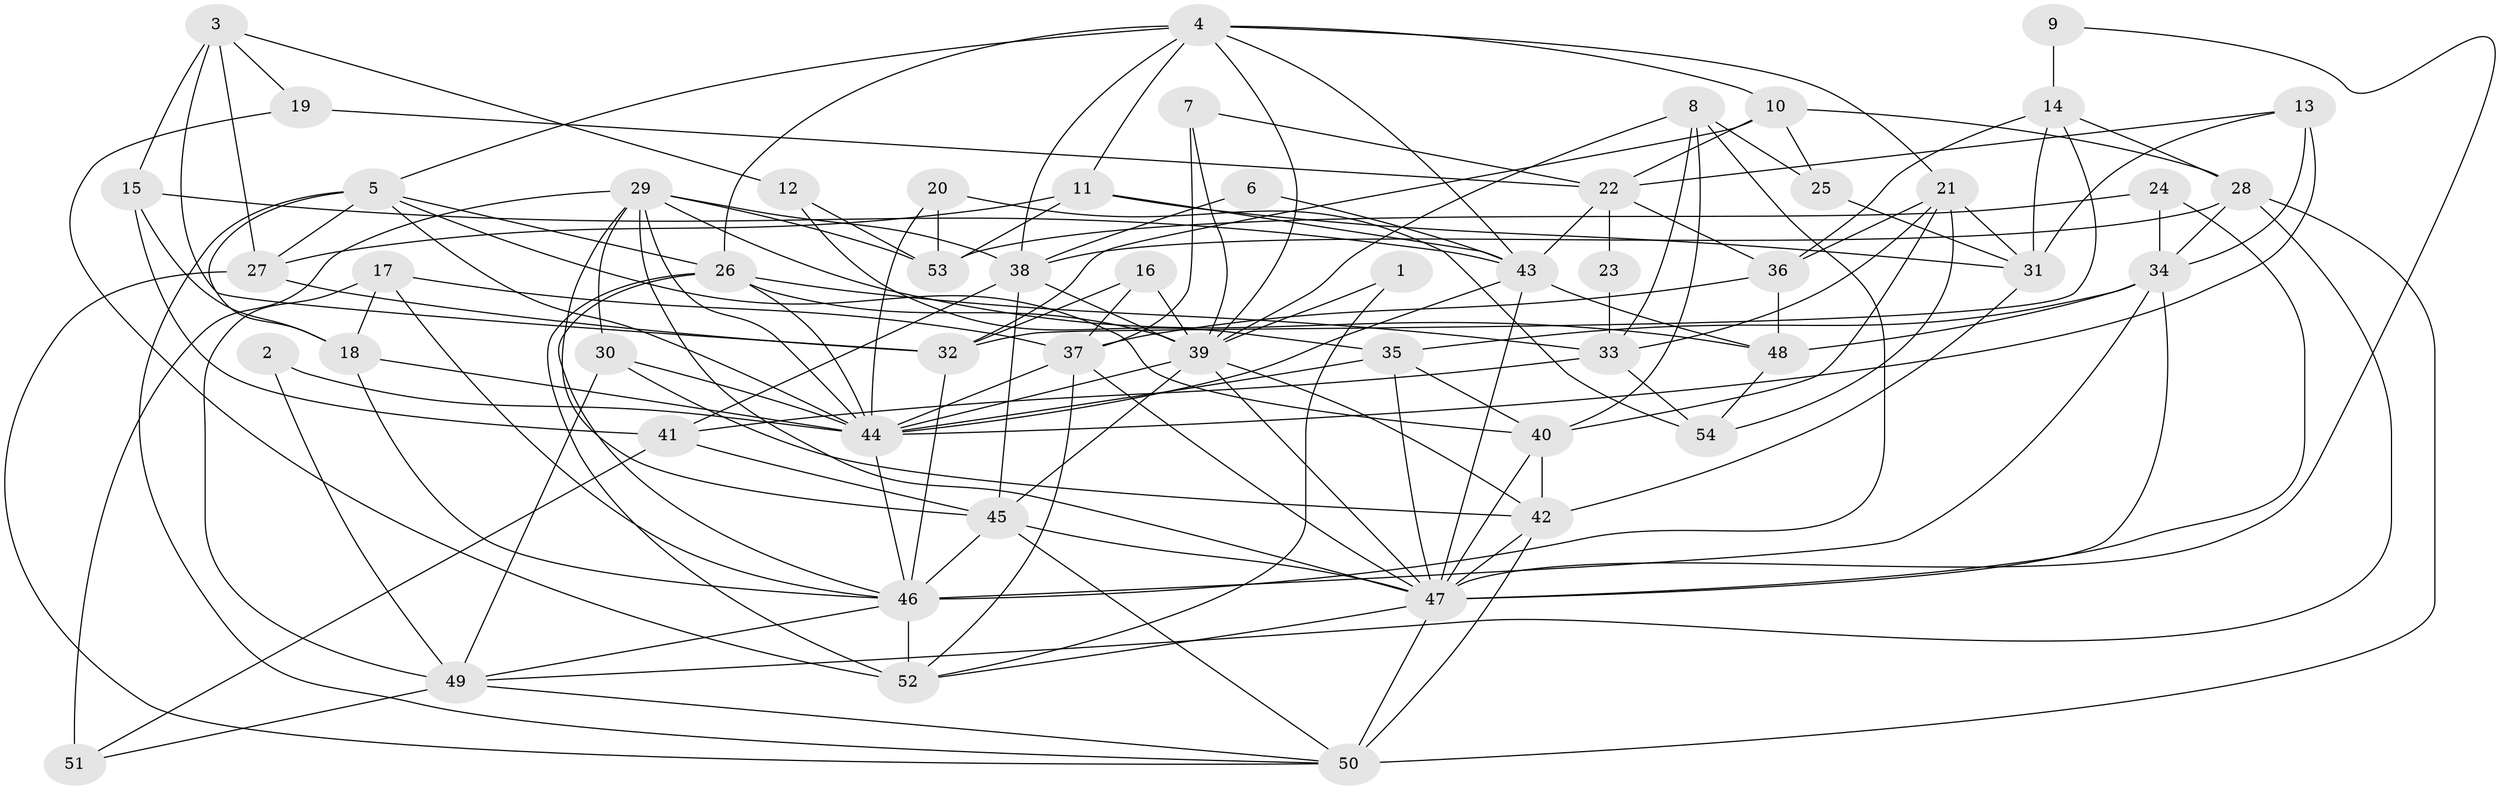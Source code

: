 // original degree distribution, {4: 0.2803738317757009, 2: 0.12149532710280374, 3: 0.27102803738317754, 5: 0.21495327102803738, 6: 0.04672897196261682, 7: 0.056074766355140186, 8: 0.009345794392523364}
// Generated by graph-tools (version 1.1) at 2025/26/03/09/25 03:26:20]
// undirected, 54 vertices, 148 edges
graph export_dot {
graph [start="1"]
  node [color=gray90,style=filled];
  1;
  2;
  3;
  4;
  5;
  6;
  7;
  8;
  9;
  10;
  11;
  12;
  13;
  14;
  15;
  16;
  17;
  18;
  19;
  20;
  21;
  22;
  23;
  24;
  25;
  26;
  27;
  28;
  29;
  30;
  31;
  32;
  33;
  34;
  35;
  36;
  37;
  38;
  39;
  40;
  41;
  42;
  43;
  44;
  45;
  46;
  47;
  48;
  49;
  50;
  51;
  52;
  53;
  54;
  1 -- 39 [weight=1.0];
  1 -- 52 [weight=1.0];
  2 -- 44 [weight=1.0];
  2 -- 49 [weight=1.0];
  3 -- 12 [weight=1.0];
  3 -- 15 [weight=2.0];
  3 -- 19 [weight=1.0];
  3 -- 27 [weight=1.0];
  3 -- 32 [weight=1.0];
  4 -- 5 [weight=1.0];
  4 -- 10 [weight=1.0];
  4 -- 11 [weight=1.0];
  4 -- 21 [weight=1.0];
  4 -- 26 [weight=1.0];
  4 -- 38 [weight=1.0];
  4 -- 39 [weight=1.0];
  4 -- 43 [weight=1.0];
  5 -- 18 [weight=2.0];
  5 -- 26 [weight=1.0];
  5 -- 27 [weight=1.0];
  5 -- 40 [weight=1.0];
  5 -- 44 [weight=1.0];
  5 -- 50 [weight=1.0];
  6 -- 38 [weight=1.0];
  6 -- 43 [weight=1.0];
  7 -- 22 [weight=1.0];
  7 -- 37 [weight=1.0];
  7 -- 39 [weight=1.0];
  8 -- 25 [weight=1.0];
  8 -- 33 [weight=1.0];
  8 -- 39 [weight=1.0];
  8 -- 40 [weight=1.0];
  8 -- 46 [weight=1.0];
  9 -- 14 [weight=2.0];
  9 -- 47 [weight=1.0];
  10 -- 22 [weight=1.0];
  10 -- 25 [weight=1.0];
  10 -- 28 [weight=1.0];
  10 -- 32 [weight=1.0];
  11 -- 27 [weight=1.0];
  11 -- 31 [weight=1.0];
  11 -- 43 [weight=1.0];
  11 -- 53 [weight=1.0];
  12 -- 35 [weight=1.0];
  12 -- 53 [weight=1.0];
  13 -- 22 [weight=1.0];
  13 -- 31 [weight=1.0];
  13 -- 34 [weight=1.0];
  13 -- 44 [weight=2.0];
  14 -- 28 [weight=1.0];
  14 -- 31 [weight=1.0];
  14 -- 32 [weight=1.0];
  14 -- 36 [weight=1.0];
  15 -- 18 [weight=1.0];
  15 -- 41 [weight=1.0];
  15 -- 43 [weight=2.0];
  16 -- 32 [weight=1.0];
  16 -- 37 [weight=1.0];
  16 -- 39 [weight=1.0];
  17 -- 18 [weight=1.0];
  17 -- 37 [weight=1.0];
  17 -- 46 [weight=1.0];
  17 -- 49 [weight=1.0];
  18 -- 44 [weight=1.0];
  18 -- 46 [weight=1.0];
  19 -- 22 [weight=1.0];
  19 -- 52 [weight=1.0];
  20 -- 44 [weight=1.0];
  20 -- 53 [weight=1.0];
  20 -- 54 [weight=1.0];
  21 -- 31 [weight=1.0];
  21 -- 33 [weight=1.0];
  21 -- 36 [weight=1.0];
  21 -- 40 [weight=1.0];
  21 -- 54 [weight=1.0];
  22 -- 23 [weight=1.0];
  22 -- 36 [weight=1.0];
  22 -- 43 [weight=1.0];
  23 -- 33 [weight=2.0];
  24 -- 34 [weight=1.0];
  24 -- 47 [weight=1.0];
  24 -- 53 [weight=1.0];
  25 -- 31 [weight=1.0];
  26 -- 33 [weight=1.0];
  26 -- 39 [weight=1.0];
  26 -- 44 [weight=1.0];
  26 -- 46 [weight=1.0];
  26 -- 52 [weight=1.0];
  27 -- 32 [weight=2.0];
  27 -- 50 [weight=1.0];
  28 -- 34 [weight=1.0];
  28 -- 38 [weight=1.0];
  28 -- 49 [weight=1.0];
  28 -- 50 [weight=1.0];
  29 -- 30 [weight=1.0];
  29 -- 38 [weight=1.0];
  29 -- 44 [weight=1.0];
  29 -- 45 [weight=1.0];
  29 -- 47 [weight=1.0];
  29 -- 48 [weight=1.0];
  29 -- 51 [weight=1.0];
  29 -- 53 [weight=1.0];
  30 -- 42 [weight=1.0];
  30 -- 44 [weight=1.0];
  30 -- 49 [weight=1.0];
  31 -- 42 [weight=1.0];
  32 -- 46 [weight=1.0];
  33 -- 41 [weight=1.0];
  33 -- 54 [weight=1.0];
  34 -- 35 [weight=1.0];
  34 -- 46 [weight=1.0];
  34 -- 47 [weight=1.0];
  34 -- 48 [weight=1.0];
  35 -- 40 [weight=1.0];
  35 -- 44 [weight=1.0];
  35 -- 47 [weight=1.0];
  36 -- 37 [weight=1.0];
  36 -- 48 [weight=1.0];
  37 -- 44 [weight=1.0];
  37 -- 47 [weight=1.0];
  37 -- 52 [weight=1.0];
  38 -- 39 [weight=1.0];
  38 -- 41 [weight=2.0];
  38 -- 45 [weight=1.0];
  39 -- 42 [weight=1.0];
  39 -- 44 [weight=1.0];
  39 -- 45 [weight=1.0];
  39 -- 47 [weight=1.0];
  40 -- 42 [weight=1.0];
  40 -- 47 [weight=3.0];
  41 -- 45 [weight=1.0];
  41 -- 51 [weight=1.0];
  42 -- 47 [weight=1.0];
  42 -- 50 [weight=1.0];
  43 -- 44 [weight=1.0];
  43 -- 47 [weight=1.0];
  43 -- 48 [weight=1.0];
  44 -- 46 [weight=1.0];
  45 -- 46 [weight=1.0];
  45 -- 47 [weight=1.0];
  45 -- 50 [weight=1.0];
  46 -- 49 [weight=1.0];
  46 -- 52 [weight=2.0];
  47 -- 50 [weight=1.0];
  47 -- 52 [weight=1.0];
  48 -- 54 [weight=1.0];
  49 -- 50 [weight=1.0];
  49 -- 51 [weight=1.0];
}
